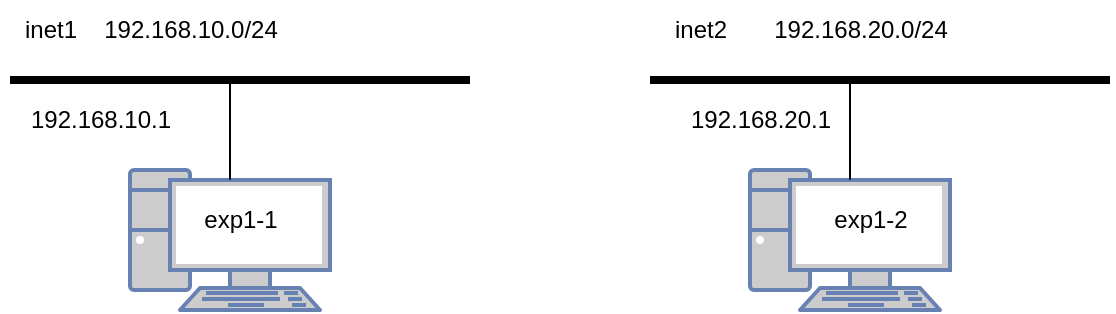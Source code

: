 <mxfile version="20.0.4" type="device"><diagram id="j96Abjmdows5S1q_Vr4H" name="Page-1"><mxGraphModel dx="1149" dy="741" grid="1" gridSize="10" guides="1" tooltips="1" connect="1" arrows="1" fold="1" page="1" pageScale="1" pageWidth="827" pageHeight="1169" math="0" shadow="0"><root><mxCell id="0"/><mxCell id="1" parent="0"/><mxCell id="CRVzmPvsOhs53oXawwVy-1" value="" style="fontColor=#0066CC;verticalAlign=top;verticalLabelPosition=bottom;labelPosition=center;align=center;html=1;outlineConnect=0;fillColor=#CCCCCC;strokeColor=#6881B3;gradientColor=none;gradientDirection=north;strokeWidth=2;shape=mxgraph.networks.pc;" vertex="1" parent="1"><mxGeometry x="210" y="650" width="100" height="70" as="geometry"/></mxCell><mxCell id="CRVzmPvsOhs53oXawwVy-2" value="" style="fontColor=#0066CC;verticalAlign=top;verticalLabelPosition=bottom;labelPosition=center;align=center;html=1;outlineConnect=0;fillColor=#CCCCCC;strokeColor=#6881B3;gradientColor=none;gradientDirection=north;strokeWidth=2;shape=mxgraph.networks.pc;" vertex="1" parent="1"><mxGeometry x="520" y="650" width="100" height="70" as="geometry"/></mxCell><mxCell id="CRVzmPvsOhs53oXawwVy-3" value="" style="line;strokeWidth=4;html=1;perimeter=backbonePerimeter;points=[];outlineConnect=0;" vertex="1" parent="1"><mxGeometry x="150" y="600" width="230" height="10" as="geometry"/></mxCell><mxCell id="CRVzmPvsOhs53oXawwVy-4" value="" style="line;strokeWidth=4;html=1;perimeter=backbonePerimeter;points=[];outlineConnect=0;" vertex="1" parent="1"><mxGeometry x="470" y="600" width="230" height="10" as="geometry"/></mxCell><mxCell id="CRVzmPvsOhs53oXawwVy-7" value="" style="endArrow=none;html=1;rounded=0;exitX=0.5;exitY=0.07;exitDx=0;exitDy=0;exitPerimeter=0;" edge="1" parent="1" source="CRVzmPvsOhs53oXawwVy-2" target="CRVzmPvsOhs53oXawwVy-4"><mxGeometry width="50" height="50" relative="1" as="geometry"><mxPoint x="274.667" y="660" as="sourcePoint"/><mxPoint x="280" y="616" as="targetPoint"/><Array as="points"><mxPoint x="570" y="610"/></Array></mxGeometry></mxCell><mxCell id="CRVzmPvsOhs53oXawwVy-10" value="" style="endArrow=none;html=1;rounded=0;exitX=0.5;exitY=0.07;exitDx=0;exitDy=0;exitPerimeter=0;" edge="1" parent="1" source="CRVzmPvsOhs53oXawwVy-1" target="CRVzmPvsOhs53oXawwVy-3"><mxGeometry width="50" height="50" relative="1" as="geometry"><mxPoint x="390" y="860" as="sourcePoint"/><mxPoint x="310" y="640" as="targetPoint"/></mxGeometry></mxCell><mxCell id="CRVzmPvsOhs53oXawwVy-11" value="inet1" style="text;html=1;align=center;verticalAlign=middle;resizable=0;points=[];autosize=1;strokeColor=none;fillColor=none;" vertex="1" parent="1"><mxGeometry x="145" y="565" width="50" height="30" as="geometry"/></mxCell><mxCell id="CRVzmPvsOhs53oXawwVy-12" value="exp1-1" style="text;html=1;align=center;verticalAlign=middle;resizable=0;points=[];autosize=1;strokeColor=none;fillColor=none;" vertex="1" parent="1"><mxGeometry x="235" y="660" width="60" height="30" as="geometry"/></mxCell><mxCell id="CRVzmPvsOhs53oXawwVy-13" value="exp1-2" style="text;html=1;align=center;verticalAlign=middle;resizable=0;points=[];autosize=1;strokeColor=none;fillColor=none;" vertex="1" parent="1"><mxGeometry x="550" y="660" width="60" height="30" as="geometry"/></mxCell><mxCell id="CRVzmPvsOhs53oXawwVy-14" value="inet2" style="text;html=1;align=center;verticalAlign=middle;resizable=0;points=[];autosize=1;strokeColor=none;fillColor=none;" vertex="1" parent="1"><mxGeometry x="470" y="565" width="50" height="30" as="geometry"/></mxCell><mxCell id="CRVzmPvsOhs53oXawwVy-15" value="192.168.10.0/24" style="text;html=1;align=center;verticalAlign=middle;resizable=0;points=[];autosize=1;strokeColor=none;fillColor=none;" vertex="1" parent="1"><mxGeometry x="185" y="565" width="110" height="30" as="geometry"/></mxCell><mxCell id="CRVzmPvsOhs53oXawwVy-16" value="192.168.20.0/24" style="text;html=1;align=center;verticalAlign=middle;resizable=0;points=[];autosize=1;strokeColor=none;fillColor=none;" vertex="1" parent="1"><mxGeometry x="520" y="565" width="110" height="30" as="geometry"/></mxCell><mxCell id="CRVzmPvsOhs53oXawwVy-17" value="192.168.10.1" style="text;html=1;align=center;verticalAlign=middle;resizable=0;points=[];autosize=1;strokeColor=none;fillColor=none;" vertex="1" parent="1"><mxGeometry x="150" y="610" width="90" height="30" as="geometry"/></mxCell><mxCell id="CRVzmPvsOhs53oXawwVy-18" value="192.168.20.1" style="text;html=1;align=center;verticalAlign=middle;resizable=0;points=[];autosize=1;strokeColor=none;fillColor=none;" vertex="1" parent="1"><mxGeometry x="480" y="610" width="90" height="30" as="geometry"/></mxCell></root></mxGraphModel></diagram></mxfile>
